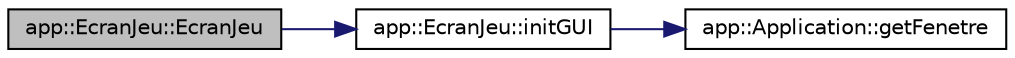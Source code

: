 digraph "app::EcranJeu::EcranJeu"
{
  edge [fontname="Helvetica",fontsize="10",labelfontname="Helvetica",labelfontsize="10"];
  node [fontname="Helvetica",fontsize="10",shape=record];
  rankdir="LR";
  Node1 [label="app::EcranJeu::EcranJeu",height=0.2,width=0.4,color="black", fillcolor="grey75", style="filled", fontcolor="black"];
  Node1 -> Node2 [color="midnightblue",fontsize="10",style="solid",fontname="Helvetica"];
  Node2 [label="app::EcranJeu::initGUI",height=0.2,width=0.4,color="black", fillcolor="white", style="filled",URL="$classapp_1_1_ecran_jeu.html#a6c2d5e0c9a600e92eb9bf5fef009729d",tooltip="Initialisation de l&#39;interface graphique. "];
  Node2 -> Node3 [color="midnightblue",fontsize="10",style="solid",fontname="Helvetica"];
  Node3 [label="app::Application::getFenetre",height=0.2,width=0.4,color="black", fillcolor="white", style="filled",URL="$classapp_1_1_application.html#abedd293ac058355e13abd02057c32aee",tooltip="renvois la fenetre sfml de l&#39;application "];
}
